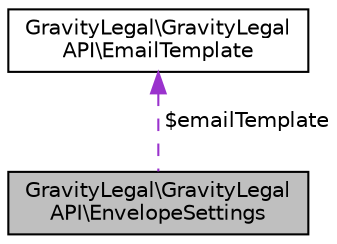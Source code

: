 digraph "GravityLegal\GravityLegalAPI\EnvelopeSettings"
{
 // LATEX_PDF_SIZE
  edge [fontname="Helvetica",fontsize="10",labelfontname="Helvetica",labelfontsize="10"];
  node [fontname="Helvetica",fontsize="10",shape=record];
  Node1 [label="GravityLegal\\GravityLegal\lAPI\\EnvelopeSettings",height=0.2,width=0.4,color="black", fillcolor="grey75", style="filled", fontcolor="black",tooltip=" "];
  Node2 -> Node1 [dir="back",color="darkorchid3",fontsize="10",style="dashed",label=" $emailTemplate" ,fontname="Helvetica"];
  Node2 [label="GravityLegal\\GravityLegal\lAPI\\EmailTemplate",height=0.2,width=0.4,color="black", fillcolor="white", style="filled",URL="$classGravityLegal_1_1GravityLegalAPI_1_1EmailTemplate.html",tooltip=" "];
}
